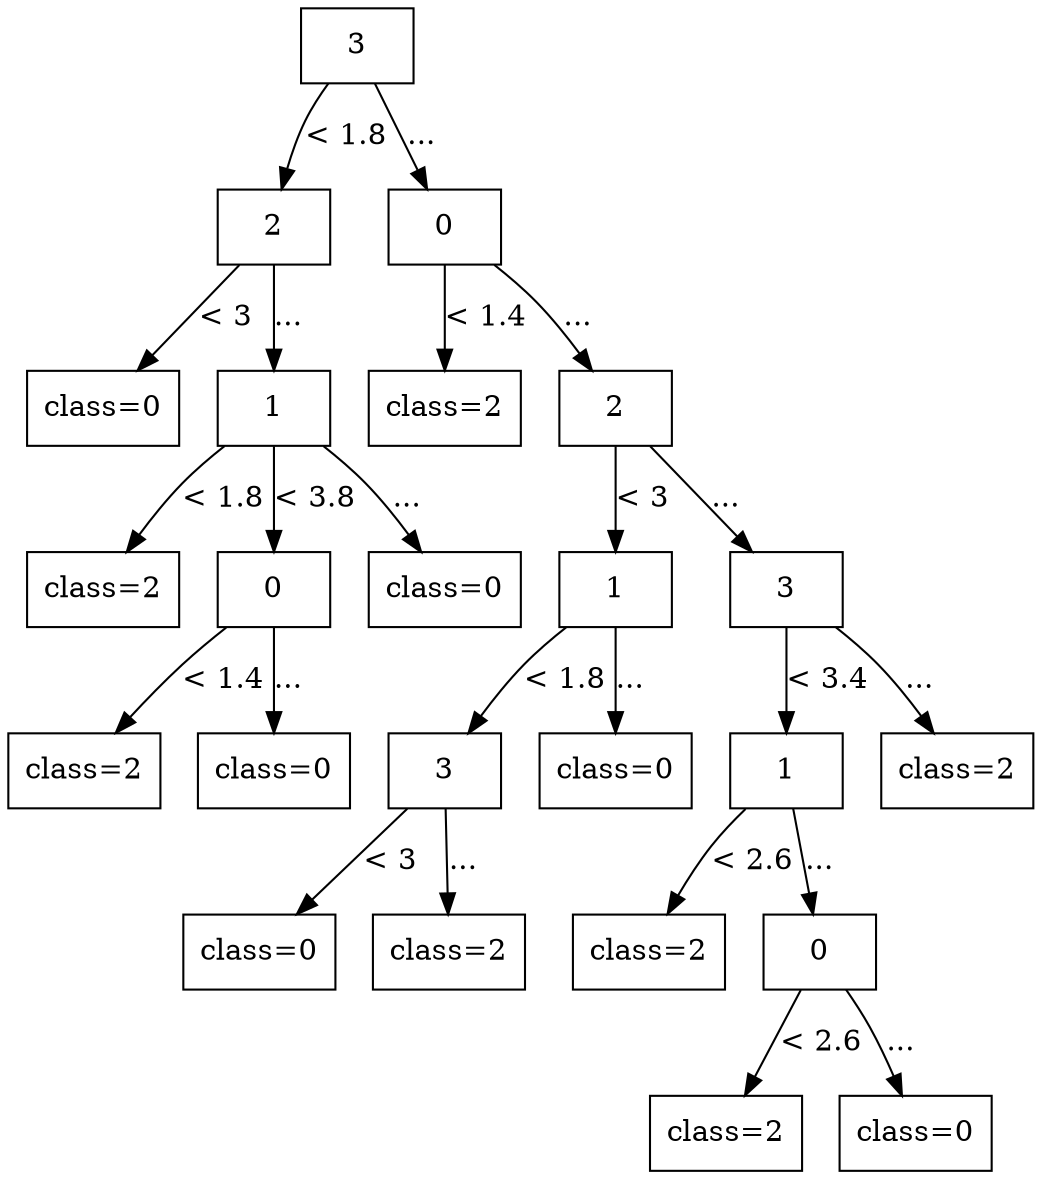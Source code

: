 digraph G {
node [shape=box];

0 [label="3"];

1 [label="2"];
9 [label="0"];

0 -> 1 [label="< 1.8"];
0 -> 9 [label="..."];

2 [label="class=0"];
3 [label="1"];
10 [label="class=2"];
11 [label="2"];

1 -> 2 [label="< 3"];
1 -> 3 [label="..."];
9 -> 10 [label="< 1.4"];
9 -> 11 [label="..."];

4 [label="class=2"];
5 [label="0"];
8 [label="class=0"];
12 [label="1"];
17 [label="3"];

3 -> 4 [label="< 1.8"];
3 -> 5 [label="< 3.8"];
3 -> 8 [label="..."];
11 -> 12 [label="< 3"];
11 -> 17 [label="..."];

6 [label="class=2"];
7 [label="class=0"];
13 [label="3"];
16 [label="class=0"];
18 [label="1"];
23 [label="class=2"];

5 -> 6 [label="< 1.4"];
5 -> 7 [label="..."];
12 -> 13 [label="< 1.8"];
12 -> 16 [label="..."];
17 -> 18 [label="< 3.4"];
17 -> 23 [label="..."];

14 [label="class=0"];
15 [label="class=2"];
19 [label="class=2"];
20 [label="0"];

13 -> 14 [label="< 3"];
13 -> 15 [label="..."];
18 -> 19 [label="< 2.6"];
18 -> 20 [label="..."];

21 [label="class=2"];
22 [label="class=0"];

20 -> 21 [label="< 2.6"];
20 -> 22 [label="..."];

}